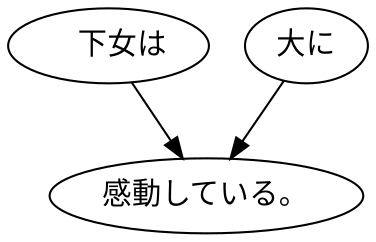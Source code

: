 digraph graph936 {
	node0 [label="　下女は"];
	node1 [label="大に"];
	node2 [label="感動している。"];
	node0 -> node2;
	node1 -> node2;
}
